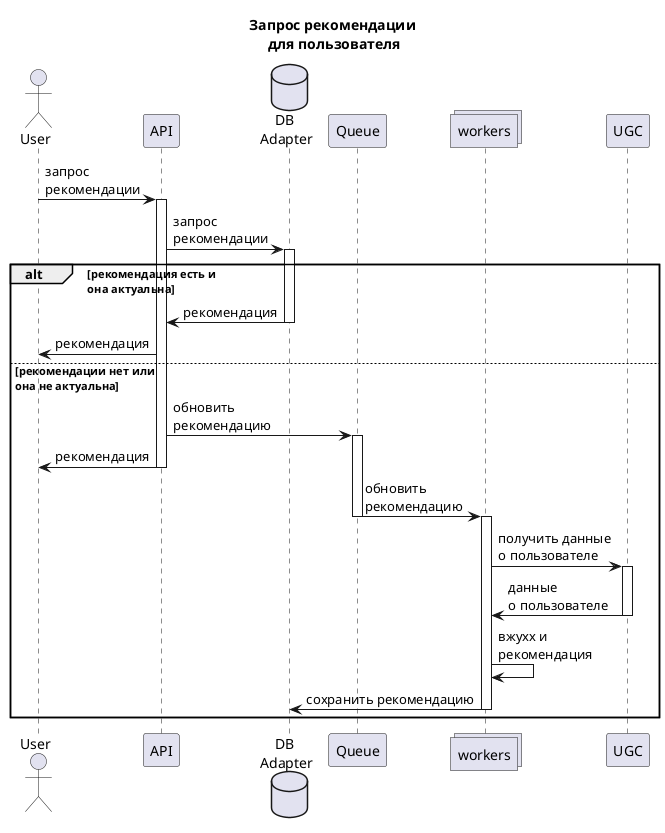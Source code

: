 @startuml
'https://plantuml.com/sequence-diagram

title Запрос рекомендации \nдля пользователя
actor User as user
participant API as api

database "DB \nAdapter" as db
participant Queue as queue
collections workers as handler
participant "UGC" as ext_api

user -> api++: запрос\nрекомендации
api -> db++: запрос\nрекомендации

alt рекомендация есть и\nона актуальна
    api <- db--: рекомендация
user <- api: рекомендация
else рекомендации нет или\nона не актуальна
    api -> queue++: обновить\nрекомендацию
    user <- api--: рекомендация

    queue -> handler--++: обновить\nрекомендацию
    handler -> ext_api++: получить данные\nо пользователе
    handler <- ext_api--: данные\nо пользователе
    handler -> handler: вжухх и\nрекомендация
    handler -> db--: сохранить рекомендацию
end

@enduml